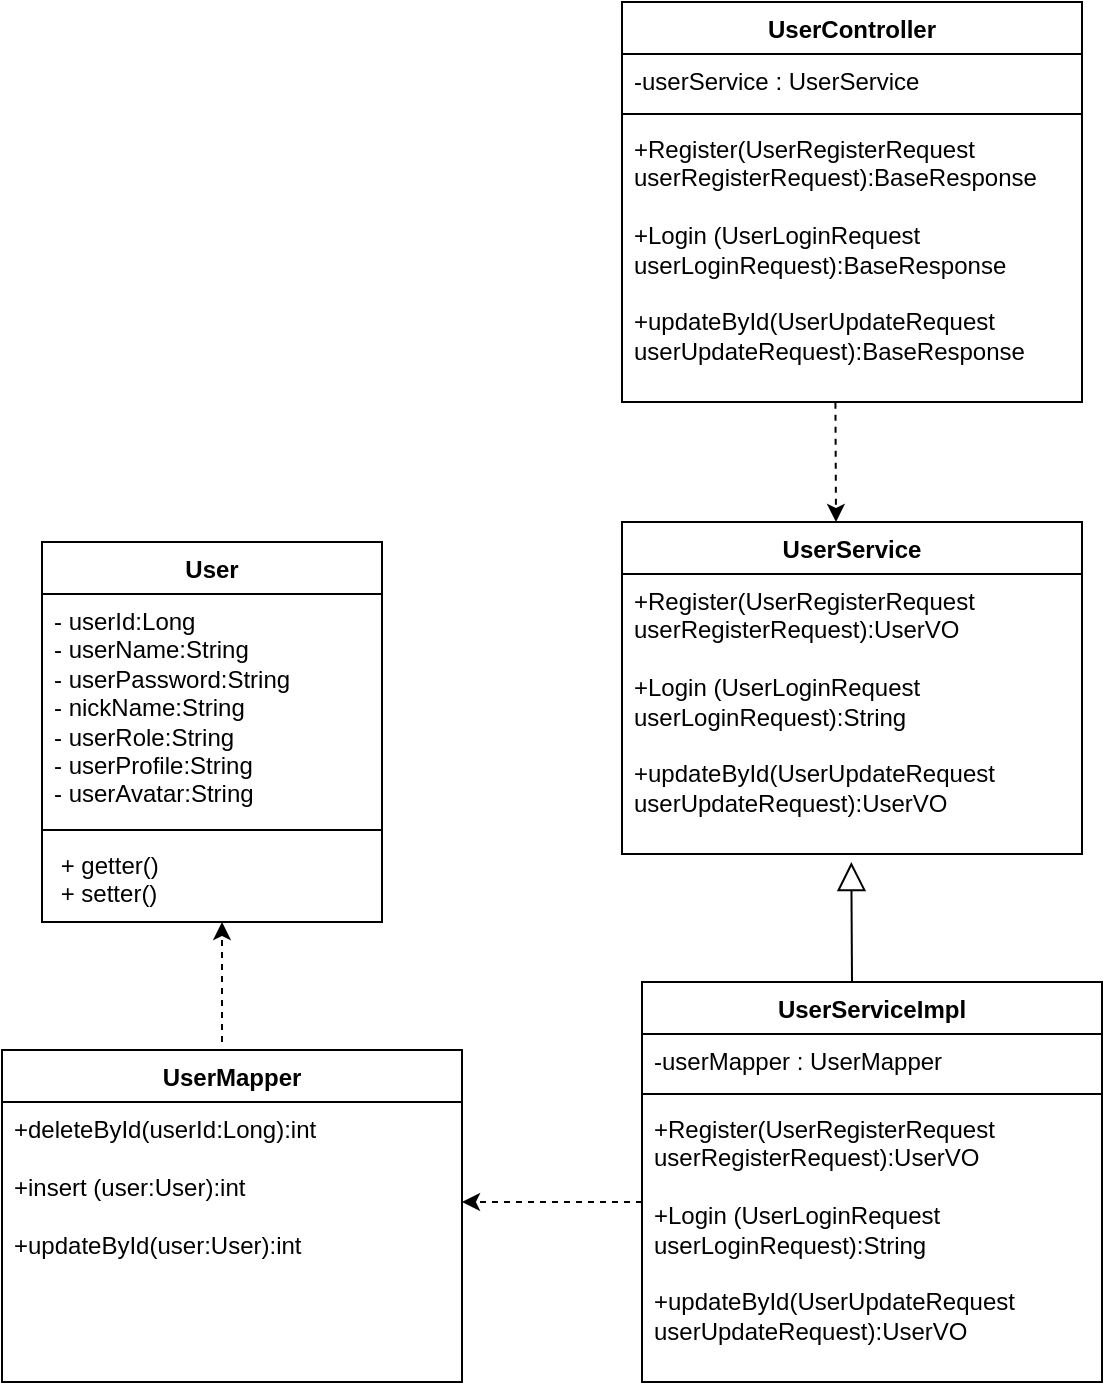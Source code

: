 <mxfile version="27.0.1">
  <diagram name="第 1 页" id="glcMqT_4qMhLM6WJ1He7">
    <mxGraphModel dx="1426" dy="795" grid="1" gridSize="10" guides="1" tooltips="1" connect="1" arrows="1" fold="1" page="1" pageScale="1" pageWidth="827" pageHeight="1169" math="0" shadow="0">
      <root>
        <mxCell id="0" />
        <mxCell id="1" parent="0" />
        <mxCell id="Obn1dP8ThIqdb4PHVTvH-1" value="UserController" style="swimlane;fontStyle=1;align=center;verticalAlign=top;childLayout=stackLayout;horizontal=1;startSize=26;horizontalStack=0;resizeParent=1;resizeParentMax=0;resizeLast=0;collapsible=1;marginBottom=0;whiteSpace=wrap;html=1;" vertex="1" parent="1">
          <mxGeometry x="520" y="40" width="230" height="200" as="geometry" />
        </mxCell>
        <mxCell id="Obn1dP8ThIqdb4PHVTvH-2" value="-userService : UserService" style="text;strokeColor=none;fillColor=none;align=left;verticalAlign=top;spacingLeft=4;spacingRight=4;overflow=hidden;rotatable=0;points=[[0,0.5],[1,0.5]];portConstraint=eastwest;whiteSpace=wrap;html=1;" vertex="1" parent="Obn1dP8ThIqdb4PHVTvH-1">
          <mxGeometry y="26" width="230" height="26" as="geometry" />
        </mxCell>
        <mxCell id="Obn1dP8ThIqdb4PHVTvH-3" value="" style="line;strokeWidth=1;fillColor=none;align=left;verticalAlign=middle;spacingTop=-1;spacingLeft=3;spacingRight=3;rotatable=0;labelPosition=right;points=[];portConstraint=eastwest;strokeColor=inherit;" vertex="1" parent="Obn1dP8ThIqdb4PHVTvH-1">
          <mxGeometry y="52" width="230" height="8" as="geometry" />
        </mxCell>
        <mxCell id="Obn1dP8ThIqdb4PHVTvH-4" value="&lt;div&gt;+Register(UserRegisterRequest userRegisterRequest):BaseResponse&lt;/div&gt;&lt;div&gt;&lt;br&gt;&lt;/div&gt;&lt;div&gt;+Login (UserLoginRequest userLoginRequest):BaseResponse&lt;/div&gt;&lt;div&gt;&lt;br&gt;&lt;/div&gt;&lt;div&gt;+updateById(UserUpdateRequest userUpdateRequest):BaseResponse&lt;/div&gt;" style="text;strokeColor=none;fillColor=none;align=left;verticalAlign=top;spacingLeft=4;spacingRight=4;overflow=hidden;rotatable=0;points=[[0,0.5],[1,0.5]];portConstraint=eastwest;whiteSpace=wrap;html=1;" vertex="1" parent="Obn1dP8ThIqdb4PHVTvH-1">
          <mxGeometry y="60" width="230" height="140" as="geometry" />
        </mxCell>
        <mxCell id="Obn1dP8ThIqdb4PHVTvH-22" value="" style="endArrow=classic;html=1;rounded=0;exitX=0.464;exitY=1.003;exitDx=0;exitDy=0;exitPerimeter=0;dashed=1;" edge="1" parent="1" source="Obn1dP8ThIqdb4PHVTvH-4">
          <mxGeometry width="50" height="50" relative="1" as="geometry">
            <mxPoint x="570" y="310" as="sourcePoint" />
            <mxPoint x="627" y="300" as="targetPoint" />
          </mxGeometry>
        </mxCell>
        <mxCell id="Obn1dP8ThIqdb4PHVTvH-24" value="UserService" style="swimlane;fontStyle=1;align=center;verticalAlign=top;childLayout=stackLayout;horizontal=1;startSize=26;horizontalStack=0;resizeParent=1;resizeParentMax=0;resizeLast=0;collapsible=1;marginBottom=0;whiteSpace=wrap;html=1;" vertex="1" parent="1">
          <mxGeometry x="520" y="300" width="230" height="166" as="geometry" />
        </mxCell>
        <mxCell id="Obn1dP8ThIqdb4PHVTvH-27" value="&lt;div&gt;+Register(UserRegisterRequest userRegisterRequest):UserVO&lt;/div&gt;&lt;div&gt;&lt;br&gt;&lt;/div&gt;&lt;div&gt;+Login (UserLoginRequest userLoginRequest):String&lt;/div&gt;&lt;div&gt;&lt;br&gt;&lt;/div&gt;&lt;div&gt;+updateById(UserUpdateRequest userUpdateRequest):UserVO&lt;/div&gt;" style="text;strokeColor=none;fillColor=none;align=left;verticalAlign=top;spacingLeft=4;spacingRight=4;overflow=hidden;rotatable=0;points=[[0,0.5],[1,0.5]];portConstraint=eastwest;whiteSpace=wrap;html=1;" vertex="1" parent="Obn1dP8ThIqdb4PHVTvH-24">
          <mxGeometry y="26" width="230" height="140" as="geometry" />
        </mxCell>
        <mxCell id="Obn1dP8ThIqdb4PHVTvH-29" value="" style="endArrow=block;endFill=0;endSize=12;html=1;rounded=0;" edge="1" parent="1">
          <mxGeometry width="160" relative="1" as="geometry">
            <mxPoint x="635" y="530" as="sourcePoint" />
            <mxPoint x="634.66" y="470" as="targetPoint" />
          </mxGeometry>
        </mxCell>
        <mxCell id="Obn1dP8ThIqdb4PHVTvH-30" value="UserServiceImpl" style="swimlane;fontStyle=1;align=center;verticalAlign=top;childLayout=stackLayout;horizontal=1;startSize=26;horizontalStack=0;resizeParent=1;resizeParentMax=0;resizeLast=0;collapsible=1;marginBottom=0;whiteSpace=wrap;html=1;" vertex="1" parent="1">
          <mxGeometry x="530" y="530" width="230" height="200" as="geometry" />
        </mxCell>
        <mxCell id="Obn1dP8ThIqdb4PHVTvH-31" value="-userMapper : UserMapper" style="text;strokeColor=none;fillColor=none;align=left;verticalAlign=top;spacingLeft=4;spacingRight=4;overflow=hidden;rotatable=0;points=[[0,0.5],[1,0.5]];portConstraint=eastwest;whiteSpace=wrap;html=1;" vertex="1" parent="Obn1dP8ThIqdb4PHVTvH-30">
          <mxGeometry y="26" width="230" height="26" as="geometry" />
        </mxCell>
        <mxCell id="Obn1dP8ThIqdb4PHVTvH-32" value="" style="line;strokeWidth=1;fillColor=none;align=left;verticalAlign=middle;spacingTop=-1;spacingLeft=3;spacingRight=3;rotatable=0;labelPosition=right;points=[];portConstraint=eastwest;strokeColor=inherit;" vertex="1" parent="Obn1dP8ThIqdb4PHVTvH-30">
          <mxGeometry y="52" width="230" height="8" as="geometry" />
        </mxCell>
        <mxCell id="Obn1dP8ThIqdb4PHVTvH-33" value="&lt;div&gt;+Register(UserRegisterRequest userRegisterRequest):UserVO&lt;/div&gt;&lt;div&gt;&lt;br&gt;&lt;/div&gt;&lt;div&gt;+Login (UserLoginRequest userLoginRequest):String&lt;/div&gt;&lt;div&gt;&lt;br&gt;&lt;/div&gt;&lt;div&gt;+updateById(UserUpdateRequest userUpdateRequest):UserVO&lt;/div&gt;" style="text;strokeColor=none;fillColor=none;align=left;verticalAlign=top;spacingLeft=4;spacingRight=4;overflow=hidden;rotatable=0;points=[[0,0.5],[1,0.5]];portConstraint=eastwest;whiteSpace=wrap;html=1;" vertex="1" parent="Obn1dP8ThIqdb4PHVTvH-30">
          <mxGeometry y="60" width="230" height="140" as="geometry" />
        </mxCell>
        <mxCell id="Obn1dP8ThIqdb4PHVTvH-34" value="" style="endArrow=classic;html=1;rounded=0;dashed=1;" edge="1" parent="1">
          <mxGeometry width="50" height="50" relative="1" as="geometry">
            <mxPoint x="530" y="640" as="sourcePoint" />
            <mxPoint x="440" y="640" as="targetPoint" />
          </mxGeometry>
        </mxCell>
        <mxCell id="Obn1dP8ThIqdb4PHVTvH-35" value="UserMapper" style="swimlane;fontStyle=1;align=center;verticalAlign=top;childLayout=stackLayout;horizontal=1;startSize=26;horizontalStack=0;resizeParent=1;resizeParentMax=0;resizeLast=0;collapsible=1;marginBottom=0;whiteSpace=wrap;html=1;" vertex="1" parent="1">
          <mxGeometry x="210" y="564" width="230" height="166" as="geometry" />
        </mxCell>
        <mxCell id="Obn1dP8ThIqdb4PHVTvH-36" value="&lt;div&gt;+deleteById(userId:Long):int&lt;/div&gt;&lt;div&gt;&lt;br&gt;&lt;/div&gt;&lt;div&gt;+insert (user:User):int&lt;/div&gt;&lt;div&gt;&lt;br&gt;&lt;/div&gt;&lt;div&gt;+updateById(user:User):int&lt;/div&gt;" style="text;strokeColor=none;fillColor=none;align=left;verticalAlign=top;spacingLeft=4;spacingRight=4;overflow=hidden;rotatable=0;points=[[0,0.5],[1,0.5]];portConstraint=eastwest;whiteSpace=wrap;html=1;" vertex="1" parent="Obn1dP8ThIqdb4PHVTvH-35">
          <mxGeometry y="26" width="230" height="140" as="geometry" />
        </mxCell>
        <mxCell id="Obn1dP8ThIqdb4PHVTvH-37" value="" style="endArrow=classic;html=1;rounded=0;dashed=1;" edge="1" parent="1">
          <mxGeometry width="50" height="50" relative="1" as="geometry">
            <mxPoint x="320" y="560" as="sourcePoint" />
            <mxPoint x="320" y="500" as="targetPoint" />
          </mxGeometry>
        </mxCell>
        <mxCell id="Obn1dP8ThIqdb4PHVTvH-42" value="User" style="swimlane;fontStyle=1;align=center;verticalAlign=top;childLayout=stackLayout;horizontal=1;startSize=26;horizontalStack=0;resizeParent=1;resizeParentMax=0;resizeLast=0;collapsible=1;marginBottom=0;whiteSpace=wrap;html=1;" vertex="1" parent="1">
          <mxGeometry x="230" y="310" width="170" height="190" as="geometry" />
        </mxCell>
        <mxCell id="Obn1dP8ThIqdb4PHVTvH-43" value="- userId:Long&lt;div&gt;- userName:String&lt;/div&gt;&lt;div&gt;- userPassword:String&lt;/div&gt;&lt;div&gt;- nickName:String&lt;/div&gt;&lt;div&gt;- userRole:String&lt;/div&gt;&lt;div&gt;- userProfile:String&lt;/div&gt;&lt;div&gt;- userAvatar:String&lt;br&gt;&lt;div&gt;&lt;br&gt;&lt;/div&gt;&lt;/div&gt;" style="text;strokeColor=none;fillColor=none;align=left;verticalAlign=top;spacingLeft=4;spacingRight=4;overflow=hidden;rotatable=0;points=[[0,0.5],[1,0.5]];portConstraint=eastwest;whiteSpace=wrap;html=1;" vertex="1" parent="Obn1dP8ThIqdb4PHVTvH-42">
          <mxGeometry y="26" width="170" height="114" as="geometry" />
        </mxCell>
        <mxCell id="Obn1dP8ThIqdb4PHVTvH-44" value="" style="line;strokeWidth=1;fillColor=none;align=left;verticalAlign=middle;spacingTop=-1;spacingLeft=3;spacingRight=3;rotatable=0;labelPosition=right;points=[];portConstraint=eastwest;strokeColor=inherit;" vertex="1" parent="Obn1dP8ThIqdb4PHVTvH-42">
          <mxGeometry y="140" width="170" height="8" as="geometry" />
        </mxCell>
        <mxCell id="Obn1dP8ThIqdb4PHVTvH-45" value="&amp;nbsp;+ getter()&lt;div&gt;&amp;nbsp;+ setter()&lt;/div&gt;" style="text;strokeColor=none;fillColor=none;align=left;verticalAlign=top;spacingLeft=4;spacingRight=4;overflow=hidden;rotatable=0;points=[[0,0.5],[1,0.5]];portConstraint=eastwest;whiteSpace=wrap;html=1;" vertex="1" parent="Obn1dP8ThIqdb4PHVTvH-42">
          <mxGeometry y="148" width="170" height="42" as="geometry" />
        </mxCell>
      </root>
    </mxGraphModel>
  </diagram>
</mxfile>
